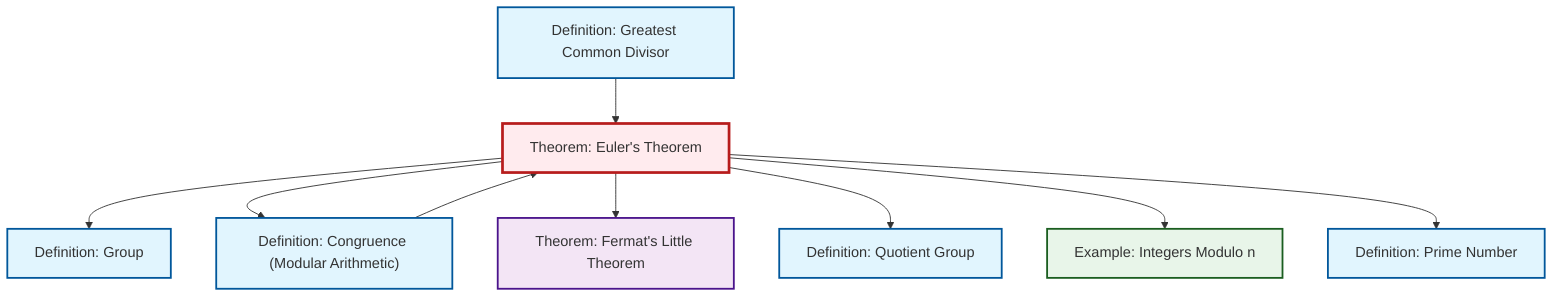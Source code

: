 graph TD
    classDef definition fill:#e1f5fe,stroke:#01579b,stroke-width:2px
    classDef theorem fill:#f3e5f5,stroke:#4a148c,stroke-width:2px
    classDef axiom fill:#fff3e0,stroke:#e65100,stroke-width:2px
    classDef example fill:#e8f5e9,stroke:#1b5e20,stroke-width:2px
    classDef current fill:#ffebee,stroke:#b71c1c,stroke-width:3px
    def-group["Definition: Group"]:::definition
    ex-quotient-integers-mod-n["Example: Integers Modulo n"]:::example
    def-prime["Definition: Prime Number"]:::definition
    thm-fermat-little["Theorem: Fermat's Little Theorem"]:::theorem
    def-quotient-group["Definition: Quotient Group"]:::definition
    def-gcd["Definition: Greatest Common Divisor"]:::definition
    thm-euler["Theorem: Euler's Theorem"]:::theorem
    def-congruence["Definition: Congruence (Modular Arithmetic)"]:::definition
    thm-euler --> def-group
    thm-euler --> def-congruence
    thm-euler --> thm-fermat-little
    thm-euler --> def-quotient-group
    def-gcd --> thm-euler
    thm-euler --> ex-quotient-integers-mod-n
    thm-euler --> def-prime
    def-congruence --> thm-euler
    class thm-euler current